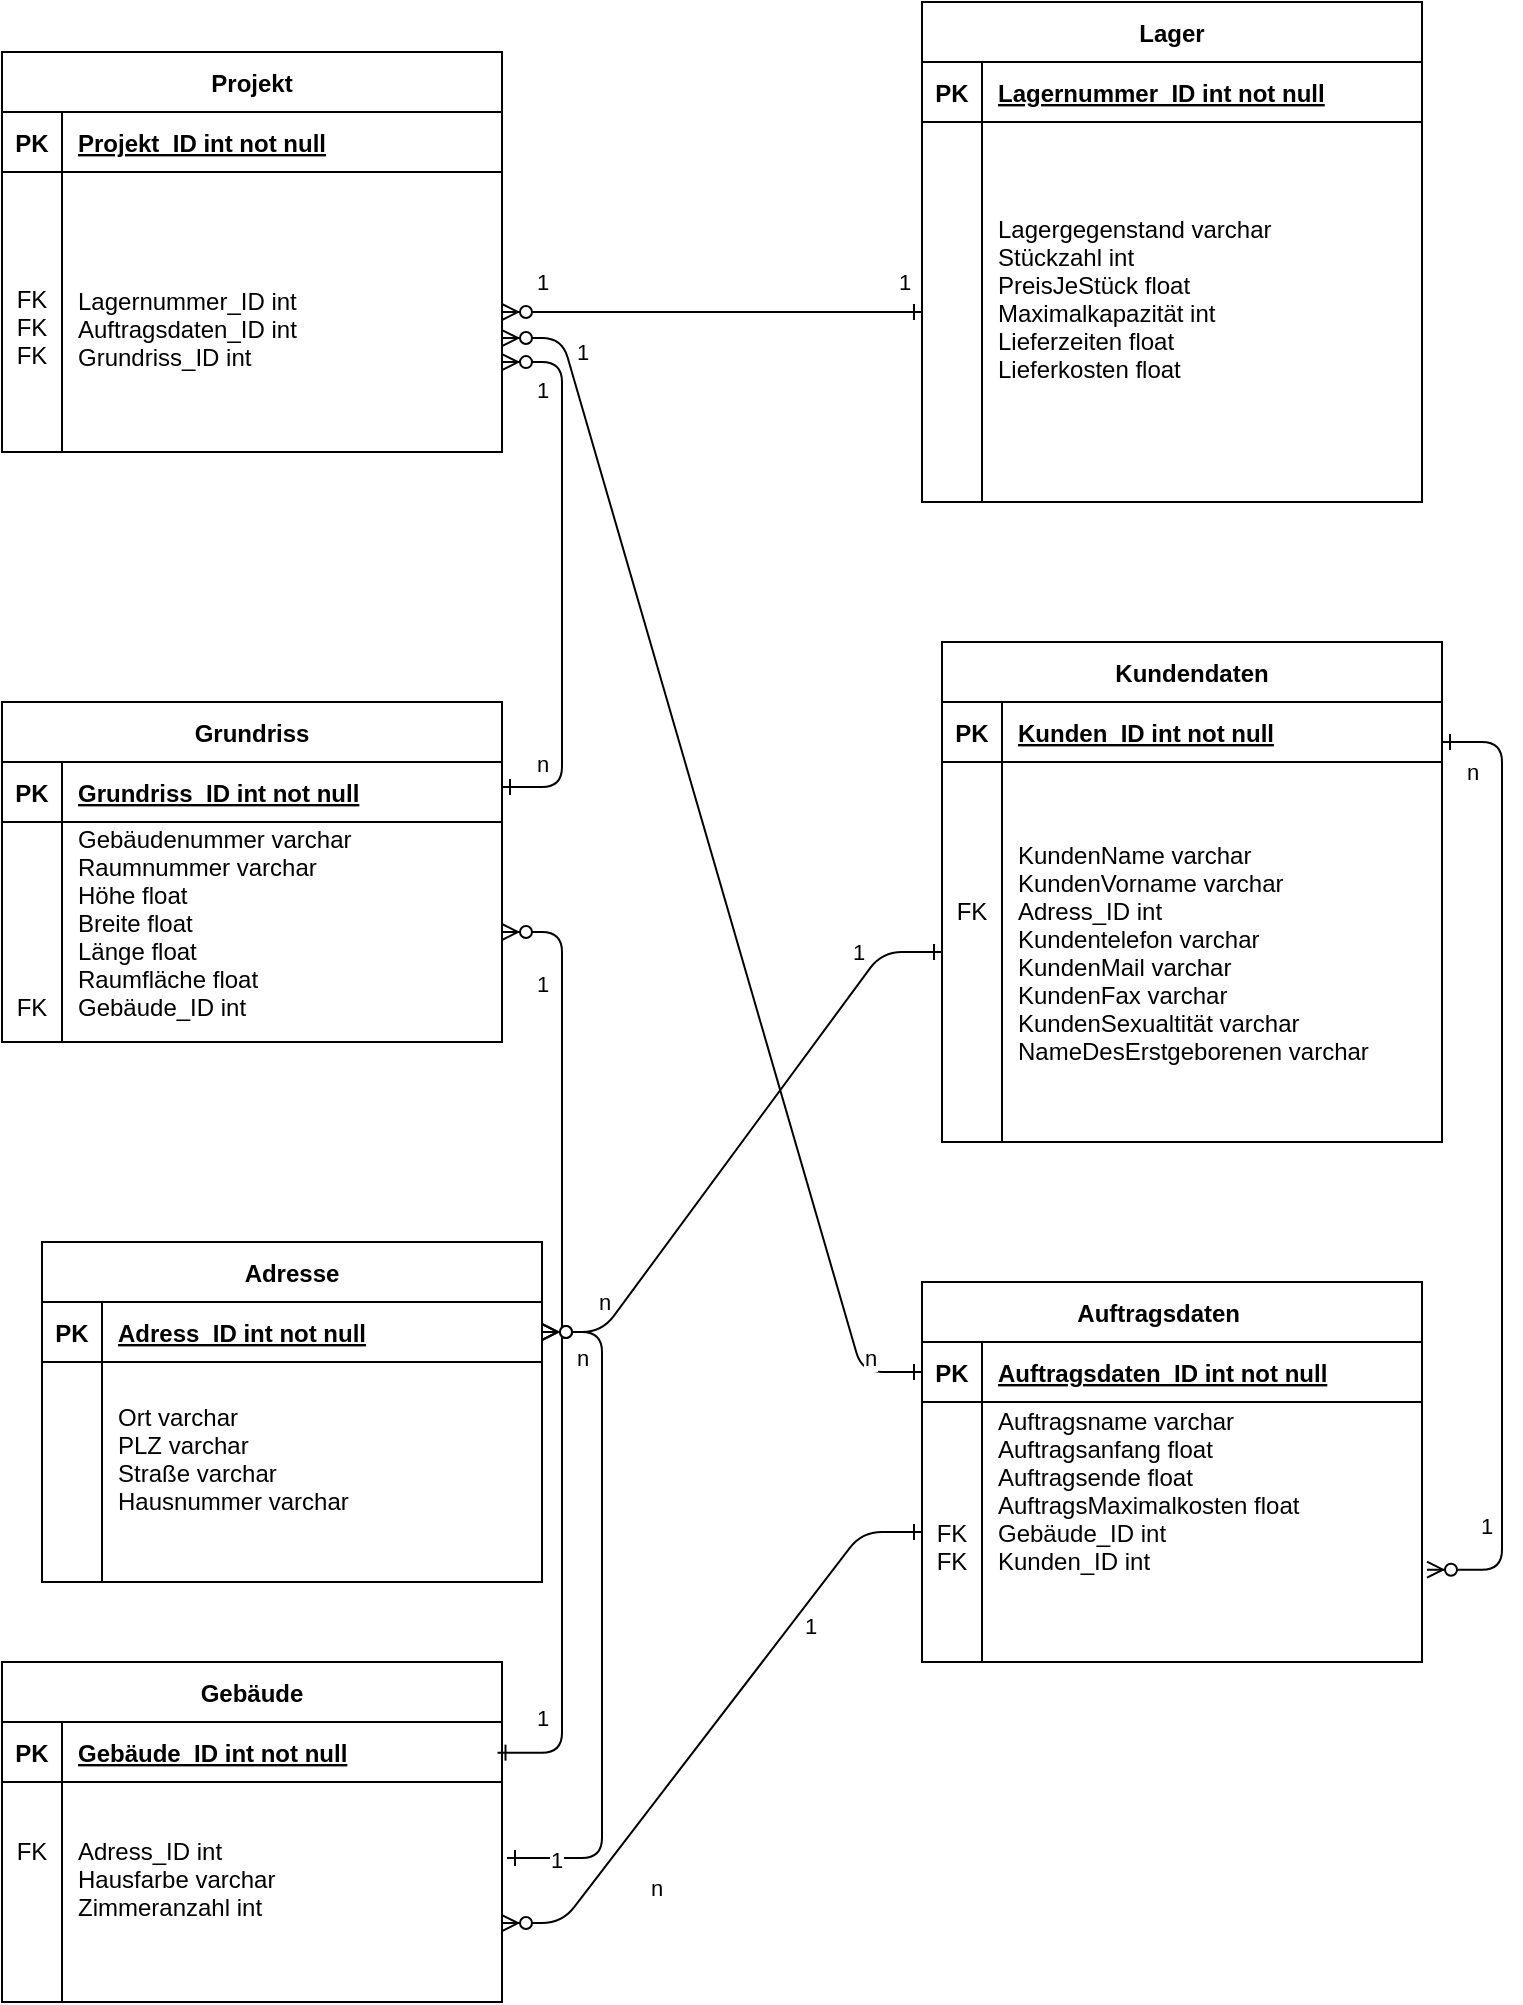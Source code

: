 <mxfile version="21.2.6" type="device">
  <diagram id="R2lEEEUBdFMjLlhIrx00" name="Page-1">
    <mxGraphModel dx="837" dy="920" grid="1" gridSize="10" guides="1" tooltips="1" connect="1" arrows="1" fold="1" page="1" pageScale="1" pageWidth="850" pageHeight="1100" math="0" shadow="0" extFonts="Permanent Marker^https://fonts.googleapis.com/css?family=Permanent+Marker">
      <root>
        <mxCell id="0" />
        <mxCell id="1" parent="0" />
        <mxCell id="C-vyLk0tnHw3VtMMgP7b-1" value="" style="edgeStyle=entityRelationEdgeStyle;endArrow=ERzeroToMany;startArrow=ERone;endFill=1;startFill=0;entryX=1;entryY=0.593;entryDx=0;entryDy=0;entryPerimeter=0;exitX=0;exitY=0.5;exitDx=0;exitDy=0;" parent="1" source="eLRlmK2aRcmRUZ2P7bwm-23" target="eLRlmK2aRcmRUZ2P7bwm-72" edge="1">
          <mxGeometry width="100" height="100" relative="1" as="geometry">
            <mxPoint x="390" y="50" as="sourcePoint" />
            <mxPoint x="490" y="50" as="targetPoint" />
          </mxGeometry>
        </mxCell>
        <mxCell id="wp8QwnEku8OI3jybZzaY-11" value="1" style="edgeLabel;html=1;align=center;verticalAlign=middle;resizable=0;points=[];" parent="C-vyLk0tnHw3VtMMgP7b-1" vertex="1" connectable="0">
          <mxGeometry x="0.821" y="-1" relative="1" as="geometry">
            <mxPoint x="2" y="-15" as="offset" />
          </mxGeometry>
        </mxCell>
        <mxCell id="wp8QwnEku8OI3jybZzaY-12" value="n" style="edgeLabel;html=1;align=center;verticalAlign=middle;resizable=0;points=[];" parent="C-vyLk0tnHw3VtMMgP7b-1" vertex="1" connectable="0">
          <mxGeometry x="-0.858" relative="1" as="geometry">
            <mxPoint x="7" y="5" as="offset" />
          </mxGeometry>
        </mxCell>
        <mxCell id="eLRlmK2aRcmRUZ2P7bwm-1" value="Grundriss" style="shape=table;startSize=30;container=1;collapsible=1;childLayout=tableLayout;fixedRows=1;rowLines=0;fontStyle=1;align=center;resizeLast=1;" parent="1" vertex="1">
          <mxGeometry x="890" y="380" width="250" height="170" as="geometry" />
        </mxCell>
        <mxCell id="eLRlmK2aRcmRUZ2P7bwm-2" value="" style="shape=partialRectangle;collapsible=0;dropTarget=0;pointerEvents=0;fillColor=none;points=[[0,0.5],[1,0.5]];portConstraint=eastwest;top=0;left=0;right=0;bottom=1;" parent="eLRlmK2aRcmRUZ2P7bwm-1" vertex="1">
          <mxGeometry y="30" width="250" height="30" as="geometry" />
        </mxCell>
        <mxCell id="eLRlmK2aRcmRUZ2P7bwm-3" value="PK" style="shape=partialRectangle;overflow=hidden;connectable=0;fillColor=none;top=0;left=0;bottom=0;right=0;fontStyle=1;" parent="eLRlmK2aRcmRUZ2P7bwm-2" vertex="1">
          <mxGeometry width="30" height="30" as="geometry">
            <mxRectangle width="30" height="30" as="alternateBounds" />
          </mxGeometry>
        </mxCell>
        <mxCell id="eLRlmK2aRcmRUZ2P7bwm-4" value="Grundriss_ID int not null" style="shape=partialRectangle;overflow=hidden;connectable=0;fillColor=none;top=0;left=0;bottom=0;right=0;align=left;spacingLeft=6;fontStyle=5;" parent="eLRlmK2aRcmRUZ2P7bwm-2" vertex="1">
          <mxGeometry x="30" width="220" height="30" as="geometry">
            <mxRectangle width="220" height="30" as="alternateBounds" />
          </mxGeometry>
        </mxCell>
        <mxCell id="eLRlmK2aRcmRUZ2P7bwm-5" value="" style="shape=partialRectangle;collapsible=0;dropTarget=0;pointerEvents=0;fillColor=none;points=[[0,0.5],[1,0.5]];portConstraint=eastwest;top=0;left=0;right=0;bottom=0;" parent="eLRlmK2aRcmRUZ2P7bwm-1" vertex="1">
          <mxGeometry y="60" width="250" height="110" as="geometry" />
        </mxCell>
        <mxCell id="eLRlmK2aRcmRUZ2P7bwm-6" value="&#xa;&#xa;&#xa;&#xa;&#xa;&#xa;FK&#xa;" style="shape=partialRectangle;overflow=hidden;connectable=0;fillColor=none;top=0;left=0;bottom=0;right=0;" parent="eLRlmK2aRcmRUZ2P7bwm-5" vertex="1">
          <mxGeometry width="30" height="110" as="geometry">
            <mxRectangle width="30" height="110" as="alternateBounds" />
          </mxGeometry>
        </mxCell>
        <mxCell id="eLRlmK2aRcmRUZ2P7bwm-7" value="Gebäudenummer varchar&#xa;Raumnummer varchar&#xa;Höhe float&#xa;Breite float&#xa;Länge float&#xa;Raumfläche float&#xa;Gebäude_ID int&#xa;&#xa;&#xa;" style="shape=partialRectangle;overflow=hidden;connectable=0;fillColor=none;top=0;left=0;bottom=0;right=0;align=left;spacingLeft=6;" parent="eLRlmK2aRcmRUZ2P7bwm-5" vertex="1">
          <mxGeometry x="30" width="220" height="110" as="geometry">
            <mxRectangle width="220" height="110" as="alternateBounds" />
          </mxGeometry>
        </mxCell>
        <mxCell id="eLRlmK2aRcmRUZ2P7bwm-8" value="Lager" style="shape=table;startSize=30;container=1;collapsible=1;childLayout=tableLayout;fixedRows=1;rowLines=0;fontStyle=1;align=center;resizeLast=1;" parent="1" vertex="1">
          <mxGeometry x="1350" y="30" width="250" height="250" as="geometry" />
        </mxCell>
        <mxCell id="eLRlmK2aRcmRUZ2P7bwm-9" value="" style="shape=partialRectangle;collapsible=0;dropTarget=0;pointerEvents=0;fillColor=none;points=[[0,0.5],[1,0.5]];portConstraint=eastwest;top=0;left=0;right=0;bottom=1;" parent="eLRlmK2aRcmRUZ2P7bwm-8" vertex="1">
          <mxGeometry y="30" width="250" height="30" as="geometry" />
        </mxCell>
        <mxCell id="eLRlmK2aRcmRUZ2P7bwm-10" value="PK" style="shape=partialRectangle;overflow=hidden;connectable=0;fillColor=none;top=0;left=0;bottom=0;right=0;fontStyle=1;" parent="eLRlmK2aRcmRUZ2P7bwm-9" vertex="1">
          <mxGeometry width="30" height="30" as="geometry">
            <mxRectangle width="30" height="30" as="alternateBounds" />
          </mxGeometry>
        </mxCell>
        <mxCell id="eLRlmK2aRcmRUZ2P7bwm-11" value="Lagernummer_ID int not null" style="shape=partialRectangle;overflow=hidden;connectable=0;fillColor=none;top=0;left=0;bottom=0;right=0;align=left;spacingLeft=6;fontStyle=5;" parent="eLRlmK2aRcmRUZ2P7bwm-9" vertex="1">
          <mxGeometry x="30" width="220" height="30" as="geometry">
            <mxRectangle width="220" height="30" as="alternateBounds" />
          </mxGeometry>
        </mxCell>
        <mxCell id="eLRlmK2aRcmRUZ2P7bwm-12" value="" style="shape=partialRectangle;collapsible=0;dropTarget=0;pointerEvents=0;fillColor=none;points=[[0,0.5],[1,0.5]];portConstraint=eastwest;top=0;left=0;right=0;bottom=0;" parent="eLRlmK2aRcmRUZ2P7bwm-8" vertex="1">
          <mxGeometry y="60" width="250" height="190" as="geometry" />
        </mxCell>
        <mxCell id="eLRlmK2aRcmRUZ2P7bwm-13" value="" style="shape=partialRectangle;overflow=hidden;connectable=0;fillColor=none;top=0;left=0;bottom=0;right=0;" parent="eLRlmK2aRcmRUZ2P7bwm-12" vertex="1">
          <mxGeometry width="30" height="190" as="geometry">
            <mxRectangle width="30" height="190" as="alternateBounds" />
          </mxGeometry>
        </mxCell>
        <mxCell id="eLRlmK2aRcmRUZ2P7bwm-14" value="Lagergegenstand varchar&#xa;Stückzahl int&#xa;PreisJeStück float&#xa;Maximalkapazität int&#xa;Lieferzeiten float&#xa;Lieferkosten float&#xa;" style="shape=partialRectangle;overflow=hidden;connectable=0;fillColor=none;top=0;left=0;bottom=0;right=0;align=left;spacingLeft=6;" parent="eLRlmK2aRcmRUZ2P7bwm-12" vertex="1">
          <mxGeometry x="30" width="220" height="190" as="geometry">
            <mxRectangle width="220" height="190" as="alternateBounds" />
          </mxGeometry>
        </mxCell>
        <mxCell id="eLRlmK2aRcmRUZ2P7bwm-15" value="Kundendaten" style="shape=table;startSize=30;container=1;collapsible=1;childLayout=tableLayout;fixedRows=1;rowLines=0;fontStyle=1;align=center;resizeLast=1;" parent="1" vertex="1">
          <mxGeometry x="1360" y="350" width="250" height="250" as="geometry" />
        </mxCell>
        <mxCell id="eLRlmK2aRcmRUZ2P7bwm-16" value="" style="shape=partialRectangle;collapsible=0;dropTarget=0;pointerEvents=0;fillColor=none;points=[[0,0.5],[1,0.5]];portConstraint=eastwest;top=0;left=0;right=0;bottom=1;" parent="eLRlmK2aRcmRUZ2P7bwm-15" vertex="1">
          <mxGeometry y="30" width="250" height="30" as="geometry" />
        </mxCell>
        <mxCell id="eLRlmK2aRcmRUZ2P7bwm-17" value="PK" style="shape=partialRectangle;overflow=hidden;connectable=0;fillColor=none;top=0;left=0;bottom=0;right=0;fontStyle=1;" parent="eLRlmK2aRcmRUZ2P7bwm-16" vertex="1">
          <mxGeometry width="30" height="30" as="geometry">
            <mxRectangle width="30" height="30" as="alternateBounds" />
          </mxGeometry>
        </mxCell>
        <mxCell id="eLRlmK2aRcmRUZ2P7bwm-18" value="Kunden_ID int not null" style="shape=partialRectangle;overflow=hidden;connectable=0;fillColor=none;top=0;left=0;bottom=0;right=0;align=left;spacingLeft=6;fontStyle=5;" parent="eLRlmK2aRcmRUZ2P7bwm-16" vertex="1">
          <mxGeometry x="30" width="220" height="30" as="geometry">
            <mxRectangle width="220" height="30" as="alternateBounds" />
          </mxGeometry>
        </mxCell>
        <mxCell id="eLRlmK2aRcmRUZ2P7bwm-19" value="" style="shape=partialRectangle;collapsible=0;dropTarget=0;pointerEvents=0;fillColor=none;points=[[0,0.5],[1,0.5]];portConstraint=eastwest;top=0;left=0;right=0;bottom=0;" parent="eLRlmK2aRcmRUZ2P7bwm-15" vertex="1">
          <mxGeometry y="60" width="250" height="190" as="geometry" />
        </mxCell>
        <mxCell id="eLRlmK2aRcmRUZ2P7bwm-20" value="FK&#xa;&#xa;&#xa;" style="shape=partialRectangle;overflow=hidden;connectable=0;fillColor=none;top=0;left=0;bottom=0;right=0;" parent="eLRlmK2aRcmRUZ2P7bwm-19" vertex="1">
          <mxGeometry width="30" height="190" as="geometry">
            <mxRectangle width="30" height="190" as="alternateBounds" />
          </mxGeometry>
        </mxCell>
        <mxCell id="eLRlmK2aRcmRUZ2P7bwm-21" value="KundenName varchar&#xa;KundenVorname varchar&#xa;Adress_ID int&#xa;Kundentelefon varchar&#xa;KundenMail varchar&#xa;KundenFax varchar &#xa;KundenSexualtität varchar &#xa;NameDesErstgeborenen varchar" style="shape=partialRectangle;overflow=hidden;connectable=0;fillColor=none;top=0;left=0;bottom=0;right=0;align=left;spacingLeft=6;" parent="eLRlmK2aRcmRUZ2P7bwm-19" vertex="1">
          <mxGeometry x="30" width="220" height="190" as="geometry">
            <mxRectangle width="220" height="190" as="alternateBounds" />
          </mxGeometry>
        </mxCell>
        <mxCell id="eLRlmK2aRcmRUZ2P7bwm-22" value="Auftragsdaten    " style="shape=table;startSize=30;container=1;collapsible=1;childLayout=tableLayout;fixedRows=1;rowLines=0;fontStyle=1;align=center;resizeLast=1;" parent="1" vertex="1">
          <mxGeometry x="1350" y="670" width="250" height="190" as="geometry" />
        </mxCell>
        <mxCell id="eLRlmK2aRcmRUZ2P7bwm-23" value="" style="shape=partialRectangle;collapsible=0;dropTarget=0;pointerEvents=0;fillColor=none;points=[[0,0.5],[1,0.5]];portConstraint=eastwest;top=0;left=0;right=0;bottom=1;" parent="eLRlmK2aRcmRUZ2P7bwm-22" vertex="1">
          <mxGeometry y="30" width="250" height="30" as="geometry" />
        </mxCell>
        <mxCell id="eLRlmK2aRcmRUZ2P7bwm-24" value="PK" style="shape=partialRectangle;overflow=hidden;connectable=0;fillColor=none;top=0;left=0;bottom=0;right=0;fontStyle=1;" parent="eLRlmK2aRcmRUZ2P7bwm-23" vertex="1">
          <mxGeometry width="30" height="30" as="geometry">
            <mxRectangle width="30" height="30" as="alternateBounds" />
          </mxGeometry>
        </mxCell>
        <mxCell id="eLRlmK2aRcmRUZ2P7bwm-25" value="Auftragsdaten_ID int not null" style="shape=partialRectangle;overflow=hidden;connectable=0;fillColor=none;top=0;left=0;bottom=0;right=0;align=left;spacingLeft=6;fontStyle=5;" parent="eLRlmK2aRcmRUZ2P7bwm-23" vertex="1">
          <mxGeometry x="30" width="220" height="30" as="geometry">
            <mxRectangle width="220" height="30" as="alternateBounds" />
          </mxGeometry>
        </mxCell>
        <mxCell id="eLRlmK2aRcmRUZ2P7bwm-26" value="" style="shape=partialRectangle;collapsible=0;dropTarget=0;pointerEvents=0;fillColor=none;points=[[0,0.5],[1,0.5]];portConstraint=eastwest;top=0;left=0;right=0;bottom=0;" parent="eLRlmK2aRcmRUZ2P7bwm-22" vertex="1">
          <mxGeometry y="60" width="250" height="130" as="geometry" />
        </mxCell>
        <mxCell id="eLRlmK2aRcmRUZ2P7bwm-27" value="&#xa;FK&#xa;FK" style="shape=partialRectangle;overflow=hidden;connectable=0;fillColor=none;top=0;left=0;bottom=0;right=0;" parent="eLRlmK2aRcmRUZ2P7bwm-26" vertex="1">
          <mxGeometry width="30" height="130" as="geometry">
            <mxRectangle width="30" height="130" as="alternateBounds" />
          </mxGeometry>
        </mxCell>
        <mxCell id="eLRlmK2aRcmRUZ2P7bwm-28" value="Auftragsname varchar&#xa;Auftragsanfang float&#xa;Auftragsende float&#xa;AuftragsMaximalkosten float&#xa;Gebäude_ID int&#xa;Kunden_ID int&#xa;&#xa;&#xa;" style="shape=partialRectangle;overflow=hidden;connectable=0;fillColor=none;top=0;left=0;bottom=0;right=0;align=left;spacingLeft=6;" parent="eLRlmK2aRcmRUZ2P7bwm-26" vertex="1">
          <mxGeometry x="30" width="220" height="130" as="geometry">
            <mxRectangle width="220" height="130" as="alternateBounds" />
          </mxGeometry>
        </mxCell>
        <mxCell id="eLRlmK2aRcmRUZ2P7bwm-68" value="Projekt" style="shape=table;startSize=30;container=1;collapsible=1;childLayout=tableLayout;fixedRows=1;rowLines=0;fontStyle=1;align=center;resizeLast=1;" parent="1" vertex="1">
          <mxGeometry x="890" y="55" width="250" height="200" as="geometry" />
        </mxCell>
        <mxCell id="eLRlmK2aRcmRUZ2P7bwm-69" value="" style="shape=partialRectangle;collapsible=0;dropTarget=0;pointerEvents=0;fillColor=none;points=[[0,0.5],[1,0.5]];portConstraint=eastwest;top=0;left=0;right=0;bottom=1;" parent="eLRlmK2aRcmRUZ2P7bwm-68" vertex="1">
          <mxGeometry y="30" width="250" height="30" as="geometry" />
        </mxCell>
        <mxCell id="eLRlmK2aRcmRUZ2P7bwm-70" value="PK" style="shape=partialRectangle;overflow=hidden;connectable=0;fillColor=none;top=0;left=0;bottom=0;right=0;fontStyle=1;" parent="eLRlmK2aRcmRUZ2P7bwm-69" vertex="1">
          <mxGeometry width="30" height="30" as="geometry">
            <mxRectangle width="30" height="30" as="alternateBounds" />
          </mxGeometry>
        </mxCell>
        <mxCell id="eLRlmK2aRcmRUZ2P7bwm-71" value="Projekt_ID int not null" style="shape=partialRectangle;overflow=hidden;connectable=0;fillColor=none;top=0;left=0;bottom=0;right=0;align=left;spacingLeft=6;fontStyle=5;" parent="eLRlmK2aRcmRUZ2P7bwm-69" vertex="1">
          <mxGeometry x="30" width="220" height="30" as="geometry">
            <mxRectangle width="220" height="30" as="alternateBounds" />
          </mxGeometry>
        </mxCell>
        <mxCell id="eLRlmK2aRcmRUZ2P7bwm-72" value="" style="shape=partialRectangle;collapsible=0;dropTarget=0;pointerEvents=0;fillColor=none;points=[[0,0.5],[1,0.5]];portConstraint=eastwest;top=0;left=0;right=0;bottom=0;" parent="eLRlmK2aRcmRUZ2P7bwm-68" vertex="1">
          <mxGeometry y="60" width="250" height="140" as="geometry" />
        </mxCell>
        <mxCell id="eLRlmK2aRcmRUZ2P7bwm-73" value="&#xa;&#xa;&#xa;FK&#xa;FK&#xa;FK&#xa;&#xa;" style="shape=partialRectangle;overflow=hidden;connectable=0;fillColor=none;top=0;left=0;bottom=0;right=0;" parent="eLRlmK2aRcmRUZ2P7bwm-72" vertex="1">
          <mxGeometry width="30" height="140" as="geometry">
            <mxRectangle width="30" height="140" as="alternateBounds" />
          </mxGeometry>
        </mxCell>
        <mxCell id="eLRlmK2aRcmRUZ2P7bwm-74" value="&#xa;&#xa;&#xa;&#xa;Lagernummer_ID int&#xa;Auftragsdaten_ID int&#xa;Grundriss_ID int&#xa;&#xa;&#xa;&#xa;" style="shape=partialRectangle;overflow=hidden;connectable=0;fillColor=none;top=0;left=0;bottom=0;right=0;align=left;spacingLeft=6;" parent="eLRlmK2aRcmRUZ2P7bwm-72" vertex="1">
          <mxGeometry x="30" width="220" height="140" as="geometry">
            <mxRectangle width="220" height="140" as="alternateBounds" />
          </mxGeometry>
        </mxCell>
        <mxCell id="eLRlmK2aRcmRUZ2P7bwm-78" value="" style="edgeStyle=entityRelationEdgeStyle;endArrow=ERzeroToMany;startArrow=ERone;endFill=1;startFill=0;" parent="1" source="eLRlmK2aRcmRUZ2P7bwm-12" target="eLRlmK2aRcmRUZ2P7bwm-72" edge="1">
          <mxGeometry width="100" height="100" relative="1" as="geometry">
            <mxPoint x="410" y="70" as="sourcePoint" />
            <mxPoint x="435" y="490" as="targetPoint" />
          </mxGeometry>
        </mxCell>
        <mxCell id="wp8QwnEku8OI3jybZzaY-8" value="1" style="edgeLabel;html=1;align=center;verticalAlign=middle;resizable=0;points=[];" parent="eLRlmK2aRcmRUZ2P7bwm-78" vertex="1" connectable="0">
          <mxGeometry x="0.611" y="-1" relative="1" as="geometry">
            <mxPoint x="-21" y="-14" as="offset" />
          </mxGeometry>
        </mxCell>
        <mxCell id="wp8QwnEku8OI3jybZzaY-10" value="1" style="edgeLabel;html=1;align=center;verticalAlign=middle;resizable=0;points=[];" parent="eLRlmK2aRcmRUZ2P7bwm-78" vertex="1" connectable="0">
          <mxGeometry x="-0.222" y="2" relative="1" as="geometry">
            <mxPoint x="72" y="-17" as="offset" />
          </mxGeometry>
        </mxCell>
        <mxCell id="eLRlmK2aRcmRUZ2P7bwm-79" value="" style="edgeStyle=entityRelationEdgeStyle;endArrow=ERzeroToMany;startArrow=ERone;endFill=1;startFill=0;entryX=1;entryY=0.679;entryDx=0;entryDy=0;entryPerimeter=0;exitX=1;exitY=0.25;exitDx=0;exitDy=0;" parent="1" source="eLRlmK2aRcmRUZ2P7bwm-1" target="eLRlmK2aRcmRUZ2P7bwm-72" edge="1">
          <mxGeometry width="100" height="100" relative="1" as="geometry">
            <mxPoint x="420" y="80" as="sourcePoint" />
            <mxPoint x="445" y="500" as="targetPoint" />
          </mxGeometry>
        </mxCell>
        <mxCell id="wp8QwnEku8OI3jybZzaY-13" value="n" style="edgeLabel;html=1;align=center;verticalAlign=middle;resizable=0;points=[];" parent="eLRlmK2aRcmRUZ2P7bwm-79" vertex="1" connectable="0">
          <mxGeometry x="-0.719" y="-2" relative="1" as="geometry">
            <mxPoint x="-12" y="-3" as="offset" />
          </mxGeometry>
        </mxCell>
        <mxCell id="wp8QwnEku8OI3jybZzaY-14" value="1" style="edgeLabel;html=1;align=center;verticalAlign=middle;resizable=0;points=[];" parent="eLRlmK2aRcmRUZ2P7bwm-79" vertex="1" connectable="0">
          <mxGeometry x="0.362" relative="1" as="geometry">
            <mxPoint x="-10" y="-43" as="offset" />
          </mxGeometry>
        </mxCell>
        <mxCell id="eLRlmK2aRcmRUZ2P7bwm-82" value="Gebäude" style="shape=table;startSize=30;container=1;collapsible=1;childLayout=tableLayout;fixedRows=1;rowLines=0;fontStyle=1;align=center;resizeLast=1;" parent="1" vertex="1">
          <mxGeometry x="890" y="860" width="250" height="170" as="geometry">
            <mxRectangle x="-20" y="380" width="90" height="30" as="alternateBounds" />
          </mxGeometry>
        </mxCell>
        <mxCell id="eLRlmK2aRcmRUZ2P7bwm-83" value="" style="shape=partialRectangle;collapsible=0;dropTarget=0;pointerEvents=0;fillColor=none;points=[[0,0.5],[1,0.5]];portConstraint=eastwest;top=0;left=0;right=0;bottom=1;" parent="eLRlmK2aRcmRUZ2P7bwm-82" vertex="1">
          <mxGeometry y="30" width="250" height="30" as="geometry" />
        </mxCell>
        <mxCell id="eLRlmK2aRcmRUZ2P7bwm-84" value="PK" style="shape=partialRectangle;overflow=hidden;connectable=0;fillColor=none;top=0;left=0;bottom=0;right=0;fontStyle=1;" parent="eLRlmK2aRcmRUZ2P7bwm-83" vertex="1">
          <mxGeometry width="30" height="30" as="geometry">
            <mxRectangle width="30" height="30" as="alternateBounds" />
          </mxGeometry>
        </mxCell>
        <mxCell id="eLRlmK2aRcmRUZ2P7bwm-85" value="Gebäude_ID int not null" style="shape=partialRectangle;overflow=hidden;connectable=0;fillColor=none;top=0;left=0;bottom=0;right=0;align=left;spacingLeft=6;fontStyle=5;" parent="eLRlmK2aRcmRUZ2P7bwm-83" vertex="1">
          <mxGeometry x="30" width="220" height="30" as="geometry">
            <mxRectangle width="220" height="30" as="alternateBounds" />
          </mxGeometry>
        </mxCell>
        <mxCell id="eLRlmK2aRcmRUZ2P7bwm-86" value="" style="shape=partialRectangle;collapsible=0;dropTarget=0;pointerEvents=0;fillColor=none;points=[[0,0.5],[1,0.5]];portConstraint=eastwest;top=0;left=0;right=0;bottom=0;" parent="eLRlmK2aRcmRUZ2P7bwm-82" vertex="1">
          <mxGeometry y="60" width="250" height="110" as="geometry" />
        </mxCell>
        <mxCell id="eLRlmK2aRcmRUZ2P7bwm-87" value="FK&#xa;&#xa;&#xa;" style="shape=partialRectangle;overflow=hidden;connectable=0;fillColor=none;top=0;left=0;bottom=0;right=0;" parent="eLRlmK2aRcmRUZ2P7bwm-86" vertex="1">
          <mxGeometry width="30" height="110" as="geometry">
            <mxRectangle width="30" height="110" as="alternateBounds" />
          </mxGeometry>
        </mxCell>
        <mxCell id="eLRlmK2aRcmRUZ2P7bwm-88" value="Adress_ID int&#xa;Hausfarbe varchar&#xa;Zimmeranzahl int&#xa;" style="shape=partialRectangle;overflow=hidden;connectable=0;fillColor=none;top=0;left=0;bottom=0;right=0;align=left;spacingLeft=6;" parent="eLRlmK2aRcmRUZ2P7bwm-86" vertex="1">
          <mxGeometry x="30" width="220" height="110" as="geometry">
            <mxRectangle width="220" height="110" as="alternateBounds" />
          </mxGeometry>
        </mxCell>
        <mxCell id="eLRlmK2aRcmRUZ2P7bwm-93" value="" style="edgeStyle=entityRelationEdgeStyle;endArrow=ERzeroToMany;startArrow=ERone;endFill=1;startFill=0;entryX=1;entryY=0.641;entryDx=0;entryDy=0;entryPerimeter=0;exitX=0;exitY=0.5;exitDx=0;exitDy=0;" parent="1" source="eLRlmK2aRcmRUZ2P7bwm-26" target="eLRlmK2aRcmRUZ2P7bwm-86" edge="1">
          <mxGeometry width="100" height="100" relative="1" as="geometry">
            <mxPoint x="350" y="865" as="sourcePoint" />
            <mxPoint x="360" y="520" as="targetPoint" />
          </mxGeometry>
        </mxCell>
        <mxCell id="wp8QwnEku8OI3jybZzaY-4" value="1" style="edgeLabel;html=1;align=center;verticalAlign=middle;resizable=0;points=[];" parent="eLRlmK2aRcmRUZ2P7bwm-93" vertex="1" connectable="0">
          <mxGeometry x="0.554" y="1" relative="1" as="geometry">
            <mxPoint x="100" y="-119" as="offset" />
          </mxGeometry>
        </mxCell>
        <mxCell id="wp8QwnEku8OI3jybZzaY-5" value="n" style="edgeLabel;html=1;align=center;verticalAlign=middle;resizable=0;points=[];" parent="eLRlmK2aRcmRUZ2P7bwm-93" vertex="1" connectable="0">
          <mxGeometry x="-0.642" relative="1" as="geometry">
            <mxPoint x="-88" y="158" as="offset" />
          </mxGeometry>
        </mxCell>
        <mxCell id="eLRlmK2aRcmRUZ2P7bwm-94" value="" style="edgeStyle=entityRelationEdgeStyle;endArrow=ERzeroToMany;startArrow=ERone;endFill=1;startFill=0;entryX=1.01;entryY=0.645;entryDx=0;entryDy=0;entryPerimeter=0;" parent="1" target="eLRlmK2aRcmRUZ2P7bwm-26" edge="1">
          <mxGeometry width="100" height="100" relative="1" as="geometry">
            <mxPoint x="1610" y="400" as="sourcePoint" />
            <mxPoint x="650" y="510" as="targetPoint" />
          </mxGeometry>
        </mxCell>
        <mxCell id="wp8QwnEku8OI3jybZzaY-6" value="1" style="edgeLabel;html=1;align=center;verticalAlign=middle;resizable=0;points=[];" parent="eLRlmK2aRcmRUZ2P7bwm-94" vertex="1" connectable="0">
          <mxGeometry x="0.806" y="-2" relative="1" as="geometry">
            <mxPoint x="-6" y="-13" as="offset" />
          </mxGeometry>
        </mxCell>
        <mxCell id="wp8QwnEku8OI3jybZzaY-7" value="n" style="edgeLabel;html=1;align=center;verticalAlign=middle;resizable=0;points=[];" parent="eLRlmK2aRcmRUZ2P7bwm-94" vertex="1" connectable="0">
          <mxGeometry x="-0.928" y="-2" relative="1" as="geometry">
            <mxPoint x="-3" y="13" as="offset" />
          </mxGeometry>
        </mxCell>
        <mxCell id="wp8QwnEku8OI3jybZzaY-1" value="" style="edgeStyle=entityRelationEdgeStyle;endArrow=ERzeroToMany;startArrow=ERone;endFill=1;startFill=0;exitX=0.991;exitY=0.511;exitDx=0;exitDy=0;exitPerimeter=0;" parent="1" source="eLRlmK2aRcmRUZ2P7bwm-83" target="eLRlmK2aRcmRUZ2P7bwm-5" edge="1">
          <mxGeometry width="100" height="100" relative="1" as="geometry">
            <mxPoint x="1150" y="900" as="sourcePoint" />
            <mxPoint x="1200" y="530" as="targetPoint" />
          </mxGeometry>
        </mxCell>
        <mxCell id="wp8QwnEku8OI3jybZzaY-2" value="1" style="edgeLabel;html=1;align=center;verticalAlign=middle;resizable=0;points=[];" parent="wp8QwnEku8OI3jybZzaY-1" vertex="1" connectable="0">
          <mxGeometry x="0.802" y="3" relative="1" as="geometry">
            <mxPoint x="-7" y="9" as="offset" />
          </mxGeometry>
        </mxCell>
        <mxCell id="wp8QwnEku8OI3jybZzaY-3" value="1" style="edgeLabel;html=1;align=center;verticalAlign=middle;resizable=0;points=[];" parent="wp8QwnEku8OI3jybZzaY-1" vertex="1" connectable="0">
          <mxGeometry x="-0.79" y="-1" relative="1" as="geometry">
            <mxPoint x="-11" as="offset" />
          </mxGeometry>
        </mxCell>
        <mxCell id="RuZAFOrqdAqUSRGnz0yE-1" value="Adresse" style="shape=table;startSize=30;container=1;collapsible=1;childLayout=tableLayout;fixedRows=1;rowLines=0;fontStyle=1;align=center;resizeLast=1;" vertex="1" parent="1">
          <mxGeometry x="910" y="650" width="250" height="170" as="geometry">
            <mxRectangle x="-20" y="380" width="90" height="30" as="alternateBounds" />
          </mxGeometry>
        </mxCell>
        <mxCell id="RuZAFOrqdAqUSRGnz0yE-2" value="" style="shape=partialRectangle;collapsible=0;dropTarget=0;pointerEvents=0;fillColor=none;points=[[0,0.5],[1,0.5]];portConstraint=eastwest;top=0;left=0;right=0;bottom=1;" vertex="1" parent="RuZAFOrqdAqUSRGnz0yE-1">
          <mxGeometry y="30" width="250" height="30" as="geometry" />
        </mxCell>
        <mxCell id="RuZAFOrqdAqUSRGnz0yE-3" value="PK" style="shape=partialRectangle;overflow=hidden;connectable=0;fillColor=none;top=0;left=0;bottom=0;right=0;fontStyle=1;" vertex="1" parent="RuZAFOrqdAqUSRGnz0yE-2">
          <mxGeometry width="30" height="30" as="geometry">
            <mxRectangle width="30" height="30" as="alternateBounds" />
          </mxGeometry>
        </mxCell>
        <mxCell id="RuZAFOrqdAqUSRGnz0yE-4" value="Adress_ID int not null" style="shape=partialRectangle;overflow=hidden;connectable=0;fillColor=none;top=0;left=0;bottom=0;right=0;align=left;spacingLeft=6;fontStyle=5;" vertex="1" parent="RuZAFOrqdAqUSRGnz0yE-2">
          <mxGeometry x="30" width="220" height="30" as="geometry">
            <mxRectangle width="220" height="30" as="alternateBounds" />
          </mxGeometry>
        </mxCell>
        <mxCell id="RuZAFOrqdAqUSRGnz0yE-5" value="" style="shape=partialRectangle;collapsible=0;dropTarget=0;pointerEvents=0;fillColor=none;points=[[0,0.5],[1,0.5]];portConstraint=eastwest;top=0;left=0;right=0;bottom=0;" vertex="1" parent="RuZAFOrqdAqUSRGnz0yE-1">
          <mxGeometry y="60" width="250" height="110" as="geometry" />
        </mxCell>
        <mxCell id="RuZAFOrqdAqUSRGnz0yE-6" value="" style="shape=partialRectangle;overflow=hidden;connectable=0;fillColor=none;top=0;left=0;bottom=0;right=0;" vertex="1" parent="RuZAFOrqdAqUSRGnz0yE-5">
          <mxGeometry width="30" height="110" as="geometry">
            <mxRectangle width="30" height="110" as="alternateBounds" />
          </mxGeometry>
        </mxCell>
        <mxCell id="RuZAFOrqdAqUSRGnz0yE-7" value="Ort varchar&#xa;PLZ varchar&#xa;Straße varchar&#xa;Hausnummer varchar&#xa;" style="shape=partialRectangle;overflow=hidden;connectable=0;fillColor=none;top=0;left=0;bottom=0;right=0;align=left;spacingLeft=6;" vertex="1" parent="RuZAFOrqdAqUSRGnz0yE-5">
          <mxGeometry x="30" width="220" height="110" as="geometry">
            <mxRectangle width="220" height="110" as="alternateBounds" />
          </mxGeometry>
        </mxCell>
        <mxCell id="RuZAFOrqdAqUSRGnz0yE-8" value="" style="edgeStyle=entityRelationEdgeStyle;endArrow=ERzeroToMany;startArrow=ERone;endFill=1;startFill=0;exitX=1.01;exitY=0.345;exitDx=0;exitDy=0;exitPerimeter=0;" edge="1" parent="1" source="eLRlmK2aRcmRUZ2P7bwm-86" target="RuZAFOrqdAqUSRGnz0yE-2">
          <mxGeometry width="100" height="100" relative="1" as="geometry">
            <mxPoint x="1180" y="980" as="sourcePoint" />
            <mxPoint x="1150" y="505" as="targetPoint" />
          </mxGeometry>
        </mxCell>
        <mxCell id="RuZAFOrqdAqUSRGnz0yE-9" value="n" style="edgeLabel;html=1;align=center;verticalAlign=middle;resizable=0;points=[];" vertex="1" connectable="0" parent="RuZAFOrqdAqUSRGnz0yE-8">
          <mxGeometry x="0.802" y="3" relative="1" as="geometry">
            <mxPoint x="-7" y="9" as="offset" />
          </mxGeometry>
        </mxCell>
        <mxCell id="RuZAFOrqdAqUSRGnz0yE-10" value="1" style="edgeLabel;html=1;align=center;verticalAlign=middle;resizable=0;points=[];" vertex="1" connectable="0" parent="RuZAFOrqdAqUSRGnz0yE-8">
          <mxGeometry x="-0.79" y="-1" relative="1" as="geometry">
            <mxPoint x="-11" as="offset" />
          </mxGeometry>
        </mxCell>
        <mxCell id="RuZAFOrqdAqUSRGnz0yE-13" value="" style="edgeStyle=entityRelationEdgeStyle;endArrow=ERzeroToMany;startArrow=ERone;endFill=1;startFill=0;" edge="1" parent="1" source="eLRlmK2aRcmRUZ2P7bwm-19" target="RuZAFOrqdAqUSRGnz0yE-2">
          <mxGeometry width="100" height="100" relative="1" as="geometry">
            <mxPoint x="1153" y="968" as="sourcePoint" />
            <mxPoint x="1170" y="705" as="targetPoint" />
          </mxGeometry>
        </mxCell>
        <mxCell id="RuZAFOrqdAqUSRGnz0yE-14" value="n" style="edgeLabel;html=1;align=center;verticalAlign=middle;resizable=0;points=[];" vertex="1" connectable="0" parent="RuZAFOrqdAqUSRGnz0yE-13">
          <mxGeometry x="0.802" y="3" relative="1" as="geometry">
            <mxPoint x="1" y="-18" as="offset" />
          </mxGeometry>
        </mxCell>
        <mxCell id="RuZAFOrqdAqUSRGnz0yE-15" value="1" style="edgeLabel;html=1;align=center;verticalAlign=middle;resizable=0;points=[];" vertex="1" connectable="0" parent="RuZAFOrqdAqUSRGnz0yE-13">
          <mxGeometry x="-0.79" y="-1" relative="1" as="geometry">
            <mxPoint x="-11" as="offset" />
          </mxGeometry>
        </mxCell>
      </root>
    </mxGraphModel>
  </diagram>
</mxfile>
